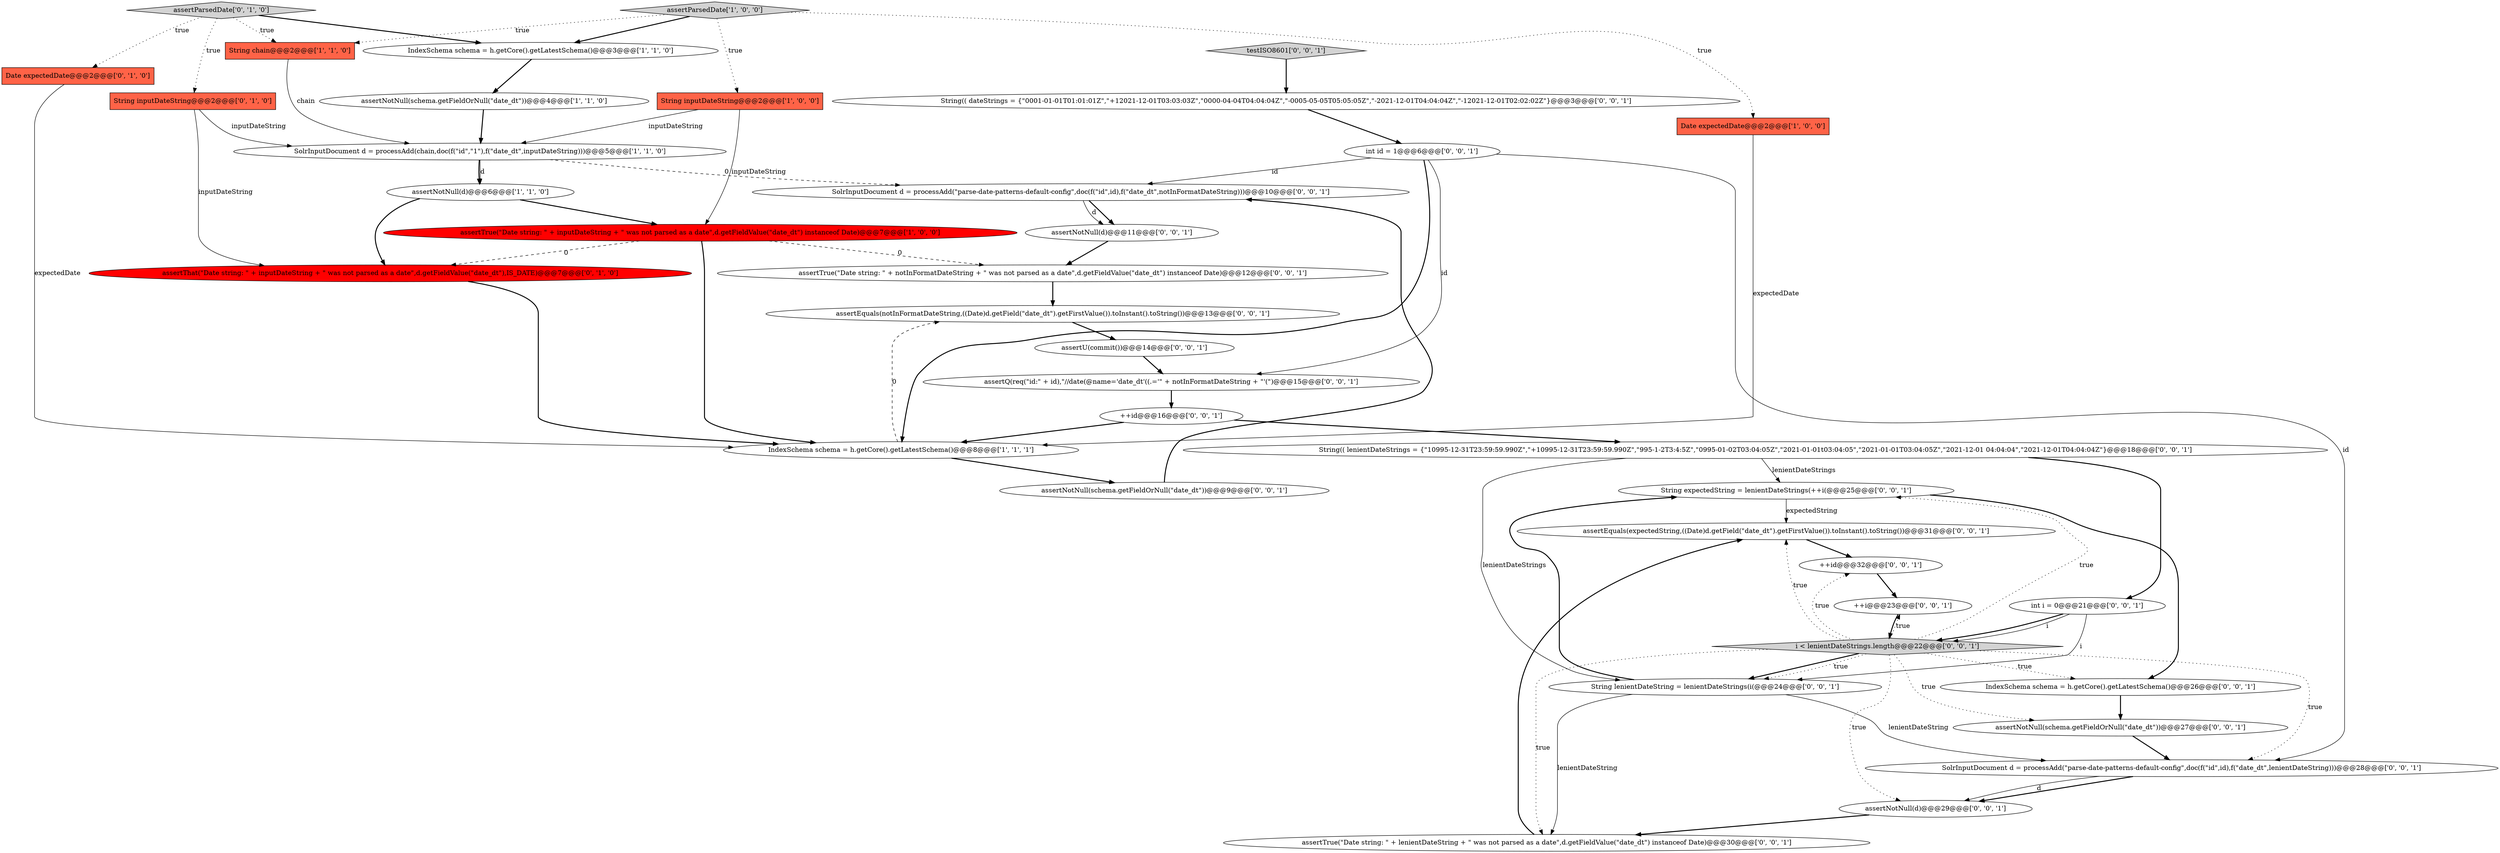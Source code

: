 digraph {
6 [style = filled, label = "SolrInputDocument d = processAdd(chain,doc(f(\"id\",\"1\"),f(\"date_dt\",inputDateString)))@@@5@@@['1', '1', '0']", fillcolor = white, shape = ellipse image = "AAA0AAABBB1BBB"];
35 [style = filled, label = "assertEquals(expectedString,((Date)d.getField(\"date_dt\").getFirstValue()).toInstant().toString())@@@31@@@['0', '0', '1']", fillcolor = white, shape = ellipse image = "AAA0AAABBB3BBB"];
14 [style = filled, label = "assertNotNull(d)@@@29@@@['0', '0', '1']", fillcolor = white, shape = ellipse image = "AAA0AAABBB3BBB"];
32 [style = filled, label = "int id = 1@@@6@@@['0', '0', '1']", fillcolor = white, shape = ellipse image = "AAA0AAABBB3BBB"];
20 [style = filled, label = "assertTrue(\"Date string: \" + lenientDateString + \" was not parsed as a date\",d.getFieldValue(\"date_dt\") instanceof Date)@@@30@@@['0', '0', '1']", fillcolor = white, shape = ellipse image = "AAA0AAABBB3BBB"];
28 [style = filled, label = "SolrInputDocument d = processAdd(\"parse-date-patterns-default-config\",doc(f(\"id\",id),f(\"date_dt\",lenientDateString)))@@@28@@@['0', '0', '1']", fillcolor = white, shape = ellipse image = "AAA0AAABBB3BBB"];
36 [style = filled, label = "SolrInputDocument d = processAdd(\"parse-date-patterns-default-config\",doc(f(\"id\",id),f(\"date_dt\",notInFormatDateString)))@@@10@@@['0', '0', '1']", fillcolor = white, shape = ellipse image = "AAA0AAABBB3BBB"];
16 [style = filled, label = "String expectedString = lenientDateStrings(++i(@@@25@@@['0', '0', '1']", fillcolor = white, shape = ellipse image = "AAA0AAABBB3BBB"];
12 [style = filled, label = "String inputDateString@@@2@@@['0', '1', '0']", fillcolor = tomato, shape = box image = "AAA0AAABBB2BBB"];
25 [style = filled, label = "String(( dateStrings = {\"0001-01-01T01:01:01Z\",\"+12021-12-01T03:03:03Z\",\"0000-04-04T04:04:04Z\",\"-0005-05-05T05:05:05Z\",\"-2021-12-01T04:04:04Z\",\"-12021-12-01T02:02:02Z\"}@@@3@@@['0', '0', '1']", fillcolor = white, shape = ellipse image = "AAA0AAABBB3BBB"];
3 [style = filled, label = "String inputDateString@@@2@@@['1', '0', '0']", fillcolor = tomato, shape = box image = "AAA0AAABBB1BBB"];
24 [style = filled, label = "testISO8601['0', '0', '1']", fillcolor = lightgray, shape = diamond image = "AAA0AAABBB3BBB"];
29 [style = filled, label = "String lenientDateString = lenientDateStrings(i(@@@24@@@['0', '0', '1']", fillcolor = white, shape = ellipse image = "AAA0AAABBB3BBB"];
10 [style = filled, label = "assertParsedDate['0', '1', '0']", fillcolor = lightgray, shape = diamond image = "AAA0AAABBB2BBB"];
13 [style = filled, label = "assertThat(\"Date string: \" + inputDateString + \" was not parsed as a date\",d.getFieldValue(\"date_dt\"),IS_DATE)@@@7@@@['0', '1', '0']", fillcolor = red, shape = ellipse image = "AAA1AAABBB2BBB"];
21 [style = filled, label = "assertTrue(\"Date string: \" + notInFormatDateString + \" was not parsed as a date\",d.getFieldValue(\"date_dt\") instanceof Date)@@@12@@@['0', '0', '1']", fillcolor = white, shape = ellipse image = "AAA0AAABBB3BBB"];
31 [style = filled, label = "++id@@@32@@@['0', '0', '1']", fillcolor = white, shape = ellipse image = "AAA0AAABBB3BBB"];
34 [style = filled, label = "assertEquals(notInFormatDateString,((Date)d.getField(\"date_dt\").getFirstValue()).toInstant().toString())@@@13@@@['0', '0', '1']", fillcolor = white, shape = ellipse image = "AAA0AAABBB3BBB"];
15 [style = filled, label = "assertNotNull(schema.getFieldOrNull(\"date_dt\"))@@@27@@@['0', '0', '1']", fillcolor = white, shape = ellipse image = "AAA0AAABBB3BBB"];
4 [style = filled, label = "assertNotNull(d)@@@6@@@['1', '1', '0']", fillcolor = white, shape = ellipse image = "AAA0AAABBB1BBB"];
9 [style = filled, label = "assertParsedDate['1', '0', '0']", fillcolor = lightgray, shape = diamond image = "AAA0AAABBB1BBB"];
17 [style = filled, label = "assertU(commit())@@@14@@@['0', '0', '1']", fillcolor = white, shape = ellipse image = "AAA0AAABBB3BBB"];
11 [style = filled, label = "Date expectedDate@@@2@@@['0', '1', '0']", fillcolor = tomato, shape = box image = "AAA0AAABBB2BBB"];
1 [style = filled, label = "IndexSchema schema = h.getCore().getLatestSchema()@@@8@@@['1', '1', '1']", fillcolor = white, shape = ellipse image = "AAA0AAABBB1BBB"];
0 [style = filled, label = "assertNotNull(schema.getFieldOrNull(\"date_dt\"))@@@4@@@['1', '1', '0']", fillcolor = white, shape = ellipse image = "AAA0AAABBB1BBB"];
30 [style = filled, label = "i < lenientDateStrings.length@@@22@@@['0', '0', '1']", fillcolor = lightgray, shape = diamond image = "AAA0AAABBB3BBB"];
19 [style = filled, label = "IndexSchema schema = h.getCore().getLatestSchema()@@@26@@@['0', '0', '1']", fillcolor = white, shape = ellipse image = "AAA0AAABBB3BBB"];
7 [style = filled, label = "assertTrue(\"Date string: \" + inputDateString + \" was not parsed as a date\",d.getFieldValue(\"date_dt\") instanceof Date)@@@7@@@['1', '0', '0']", fillcolor = red, shape = ellipse image = "AAA1AAABBB1BBB"];
37 [style = filled, label = "int i = 0@@@21@@@['0', '0', '1']", fillcolor = white, shape = ellipse image = "AAA0AAABBB3BBB"];
5 [style = filled, label = "Date expectedDate@@@2@@@['1', '0', '0']", fillcolor = tomato, shape = box image = "AAA0AAABBB1BBB"];
27 [style = filled, label = "++i@@@23@@@['0', '0', '1']", fillcolor = white, shape = ellipse image = "AAA0AAABBB3BBB"];
33 [style = filled, label = "assertNotNull(d)@@@11@@@['0', '0', '1']", fillcolor = white, shape = ellipse image = "AAA0AAABBB3BBB"];
2 [style = filled, label = "IndexSchema schema = h.getCore().getLatestSchema()@@@3@@@['1', '1', '0']", fillcolor = white, shape = ellipse image = "AAA0AAABBB1BBB"];
22 [style = filled, label = "String(( lenientDateStrings = {\"10995-12-31T23:59:59.990Z\",\"+10995-12-31T23:59:59.990Z\",\"995-1-2T3:4:5Z\",\"0995-01-02T03:04:05Z\",\"2021-01-01t03:04:05\",\"2021-01-01T03:04:05Z\",\"2021-12-01 04:04:04\",\"2021-12-01T04:04:04Z\"}@@@18@@@['0', '0', '1']", fillcolor = white, shape = ellipse image = "AAA0AAABBB3BBB"];
23 [style = filled, label = "assertNotNull(schema.getFieldOrNull(\"date_dt\"))@@@9@@@['0', '0', '1']", fillcolor = white, shape = ellipse image = "AAA0AAABBB3BBB"];
8 [style = filled, label = "String chain@@@2@@@['1', '1', '0']", fillcolor = tomato, shape = box image = "AAA0AAABBB1BBB"];
18 [style = filled, label = "++id@@@16@@@['0', '0', '1']", fillcolor = white, shape = ellipse image = "AAA0AAABBB3BBB"];
26 [style = filled, label = "assertQ(req(\"id:\" + id),\"//date(@name='date_dt'((.='\" + notInFormatDateString + \"'(\")@@@15@@@['0', '0', '1']", fillcolor = white, shape = ellipse image = "AAA0AAABBB3BBB"];
35->31 [style = bold, label=""];
10->8 [style = dotted, label="true"];
17->26 [style = bold, label=""];
10->12 [style = dotted, label="true"];
16->35 [style = solid, label="expectedString"];
7->1 [style = bold, label=""];
7->21 [style = dashed, label="0"];
22->29 [style = solid, label="lenientDateStrings"];
8->6 [style = solid, label="chain"];
0->6 [style = bold, label=""];
9->2 [style = bold, label=""];
12->13 [style = solid, label="inputDateString"];
22->37 [style = bold, label=""];
30->27 [style = dotted, label="true"];
37->30 [style = bold, label=""];
27->30 [style = bold, label=""];
1->34 [style = dashed, label="0"];
37->29 [style = solid, label="i"];
4->13 [style = bold, label=""];
21->34 [style = bold, label=""];
25->32 [style = bold, label=""];
30->19 [style = dotted, label="true"];
32->36 [style = solid, label="id"];
3->6 [style = solid, label="inputDateString"];
16->19 [style = bold, label=""];
36->33 [style = bold, label=""];
36->33 [style = solid, label="d"];
30->29 [style = bold, label=""];
4->7 [style = bold, label=""];
13->1 [style = bold, label=""];
1->23 [style = bold, label=""];
28->14 [style = bold, label=""];
9->8 [style = dotted, label="true"];
30->14 [style = dotted, label="true"];
32->26 [style = solid, label="id"];
32->28 [style = solid, label="id"];
22->16 [style = solid, label="lenientDateStrings"];
6->4 [style = bold, label=""];
30->29 [style = dotted, label="true"];
2->0 [style = bold, label=""];
18->22 [style = bold, label=""];
18->1 [style = bold, label=""];
15->28 [style = bold, label=""];
31->27 [style = bold, label=""];
10->11 [style = dotted, label="true"];
30->16 [style = dotted, label="true"];
5->1 [style = solid, label="expectedDate"];
24->25 [style = bold, label=""];
30->20 [style = dotted, label="true"];
30->35 [style = dotted, label="true"];
32->1 [style = bold, label=""];
34->17 [style = bold, label=""];
6->36 [style = dashed, label="0"];
7->13 [style = dashed, label="0"];
3->7 [style = solid, label="inputDateString"];
37->30 [style = solid, label="i"];
11->1 [style = solid, label="expectedDate"];
10->2 [style = bold, label=""];
23->36 [style = bold, label=""];
20->35 [style = bold, label=""];
19->15 [style = bold, label=""];
33->21 [style = bold, label=""];
30->28 [style = dotted, label="true"];
6->4 [style = solid, label="d"];
30->15 [style = dotted, label="true"];
12->6 [style = solid, label="inputDateString"];
29->28 [style = solid, label="lenientDateString"];
29->16 [style = bold, label=""];
9->3 [style = dotted, label="true"];
28->14 [style = solid, label="d"];
30->31 [style = dotted, label="true"];
14->20 [style = bold, label=""];
26->18 [style = bold, label=""];
29->20 [style = solid, label="lenientDateString"];
9->5 [style = dotted, label="true"];
}
